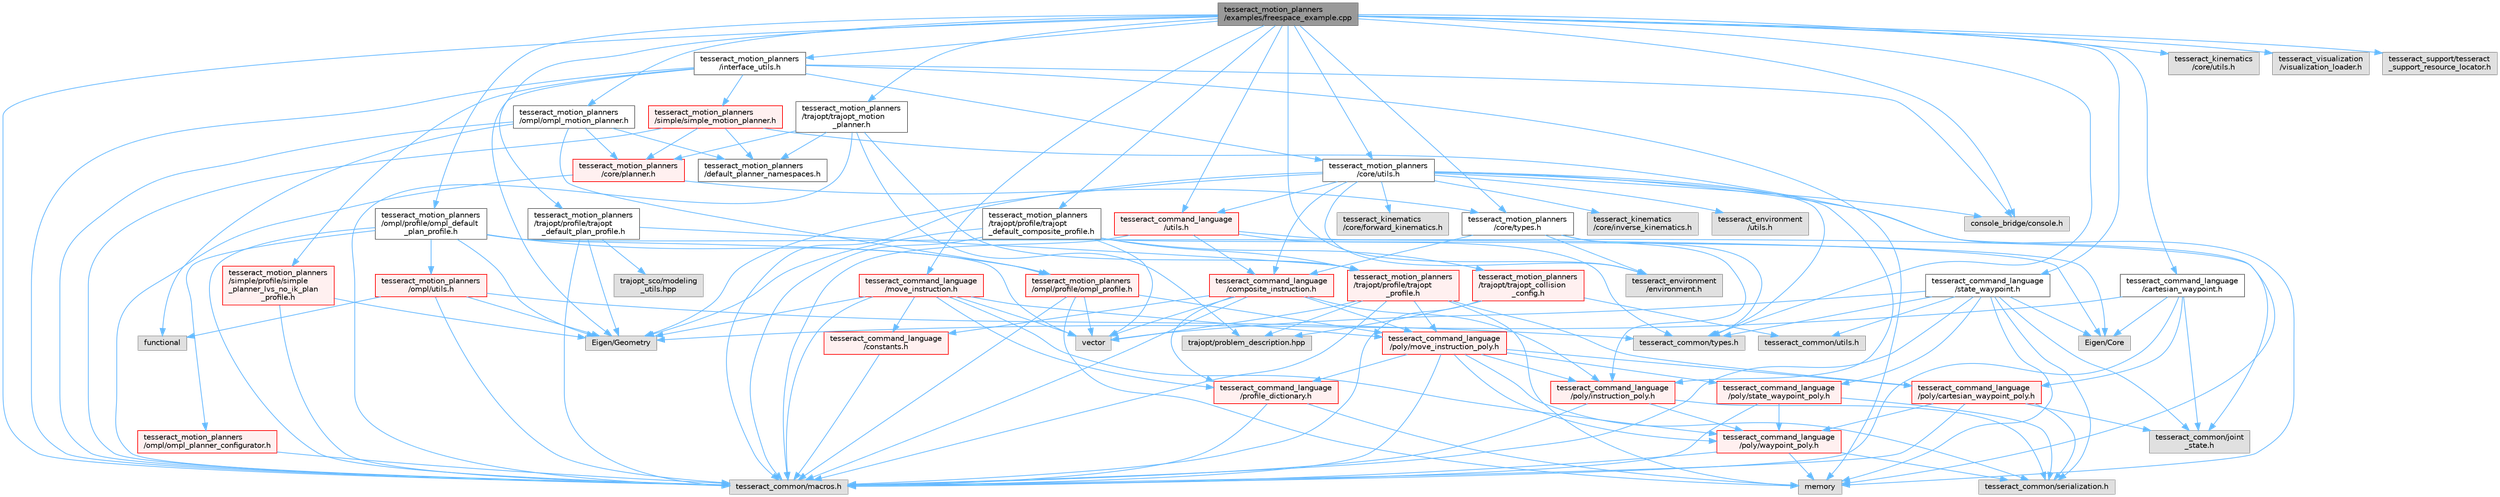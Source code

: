 digraph "tesseract_motion_planners/examples/freespace_example.cpp"
{
 // LATEX_PDF_SIZE
  bgcolor="transparent";
  edge [fontname=Helvetica,fontsize=10,labelfontname=Helvetica,labelfontsize=10];
  node [fontname=Helvetica,fontsize=10,shape=box,height=0.2,width=0.4];
  Node1 [label="tesseract_motion_planners\l/examples/freespace_example.cpp",height=0.2,width=0.4,color="gray40", fillcolor="grey60", style="filled", fontcolor="black",tooltip="Freespace motion planning example."];
  Node1 -> Node2 [color="steelblue1",style="solid"];
  Node2 [label="tesseract_common/macros.h",height=0.2,width=0.4,color="grey60", fillcolor="#E0E0E0", style="filled",tooltip=" "];
  Node1 -> Node3 [color="steelblue1",style="solid"];
  Node3 [label="console_bridge/console.h",height=0.2,width=0.4,color="grey60", fillcolor="#E0E0E0", style="filled",tooltip=" "];
  Node1 -> Node4 [color="steelblue1",style="solid"];
  Node4 [label="tesseract_common/types.h",height=0.2,width=0.4,color="grey60", fillcolor="#E0E0E0", style="filled",tooltip=" "];
  Node1 -> Node5 [color="steelblue1",style="solid"];
  Node5 [label="tesseract_kinematics\l/core/utils.h",height=0.2,width=0.4,color="grey60", fillcolor="#E0E0E0", style="filled",tooltip=" "];
  Node1 -> Node6 [color="steelblue1",style="solid"];
  Node6 [label="tesseract_environment\l/environment.h",height=0.2,width=0.4,color="grey60", fillcolor="#E0E0E0", style="filled",tooltip=" "];
  Node1 -> Node7 [color="steelblue1",style="solid"];
  Node7 [label="tesseract_motion_planners\l/ompl/profile/ompl_default\l_plan_profile.h",height=0.2,width=0.4,color="grey40", fillcolor="white", style="filled",URL="$d8/d16/ompl__default__plan__profile_8h.html",tooltip="Tesseract OMPL default plan profile."];
  Node7 -> Node2 [color="steelblue1",style="solid"];
  Node7 -> Node8 [color="steelblue1",style="solid"];
  Node8 [label="vector",height=0.2,width=0.4,color="grey60", fillcolor="#E0E0E0", style="filled",tooltip=" "];
  Node7 -> Node9 [color="steelblue1",style="solid"];
  Node9 [label="Eigen/Geometry",height=0.2,width=0.4,color="grey60", fillcolor="#E0E0E0", style="filled",tooltip=" "];
  Node7 -> Node10 [color="steelblue1",style="solid"];
  Node10 [label="Eigen/Core",height=0.2,width=0.4,color="grey60", fillcolor="#E0E0E0", style="filled",tooltip=" "];
  Node7 -> Node11 [color="steelblue1",style="solid"];
  Node11 [label="tesseract_motion_planners\l/ompl/utils.h",height=0.2,width=0.4,color="red", fillcolor="#FFF0F0", style="filled",URL="$d1/d13/tesseract__motion__planners_2ompl_2include_2tesseract__motion__planners_2ompl_2utils_8h.html",tooltip="Tesseract OMPL planner utility functions."];
  Node11 -> Node2 [color="steelblue1",style="solid"];
  Node11 -> Node9 [color="steelblue1",style="solid"];
  Node11 -> Node14 [color="steelblue1",style="solid"];
  Node14 [label="functional",height=0.2,width=0.4,color="grey60", fillcolor="#E0E0E0", style="filled",tooltip=" "];
  Node11 -> Node4 [color="steelblue1",style="solid"];
  Node7 -> Node20 [color="steelblue1",style="solid"];
  Node20 [label="tesseract_motion_planners\l/ompl/ompl_planner_configurator.h",height=0.2,width=0.4,color="red", fillcolor="#FFF0F0", style="filled",URL="$de/d1e/ompl__planner__configurator_8h.html",tooltip="Tesseract OMPL planner configurator."];
  Node20 -> Node2 [color="steelblue1",style="solid"];
  Node7 -> Node26 [color="steelblue1",style="solid"];
  Node26 [label="tesseract_motion_planners\l/ompl/profile/ompl_profile.h",height=0.2,width=0.4,color="red", fillcolor="#FFF0F0", style="filled",URL="$d5/d9f/ompl__profile_8h.html",tooltip="Tesseract OMPL profile."];
  Node26 -> Node2 [color="steelblue1",style="solid"];
  Node26 -> Node8 [color="steelblue1",style="solid"];
  Node26 -> Node27 [color="steelblue1",style="solid"];
  Node27 [label="memory",height=0.2,width=0.4,color="grey60", fillcolor="#E0E0E0", style="filled",tooltip=" "];
  Node26 -> Node28 [color="steelblue1",style="solid"];
  Node28 [label="tesseract_command_language\l/poly/move_instruction_poly.h",height=0.2,width=0.4,color="red", fillcolor="#FFF0F0", style="filled",URL="$dc/df1/move__instruction__poly_8h.html",tooltip="The move instruction interface."];
  Node28 -> Node2 [color="steelblue1",style="solid"];
  Node28 -> Node34 [color="steelblue1",style="solid"];
  Node34 [label="tesseract_command_language\l/poly/instruction_poly.h",height=0.2,width=0.4,color="red", fillcolor="#FFF0F0", style="filled",URL="$d1/db1/instruction__poly_8h.html",tooltip=" "];
  Node34 -> Node2 [color="steelblue1",style="solid"];
  Node34 -> Node35 [color="steelblue1",style="solid"];
  Node35 [label="tesseract_command_language\l/poly/waypoint_poly.h",height=0.2,width=0.4,color="red", fillcolor="#FFF0F0", style="filled",URL="$d3/dc4/waypoint__poly_8h.html",tooltip=" "];
  Node35 -> Node2 [color="steelblue1",style="solid"];
  Node35 -> Node27 [color="steelblue1",style="solid"];
  Node35 -> Node37 [color="steelblue1",style="solid"];
  Node37 [label="tesseract_common/serialization.h",height=0.2,width=0.4,color="grey60", fillcolor="#E0E0E0", style="filled",tooltip=" "];
  Node34 -> Node37 [color="steelblue1",style="solid"];
  Node28 -> Node39 [color="steelblue1",style="solid"];
  Node39 [label="tesseract_command_language\l/poly/cartesian_waypoint_poly.h",height=0.2,width=0.4,color="red", fillcolor="#FFF0F0", style="filled",URL="$d7/df9/cartesian__waypoint__poly_8h.html",tooltip="The cartesian waypoint interface."];
  Node39 -> Node2 [color="steelblue1",style="solid"];
  Node39 -> Node35 [color="steelblue1",style="solid"];
  Node39 -> Node40 [color="steelblue1",style="solid"];
  Node40 [label="tesseract_common/joint\l_state.h",height=0.2,width=0.4,color="grey60", fillcolor="#E0E0E0", style="filled",tooltip=" "];
  Node39 -> Node37 [color="steelblue1",style="solid"];
  Node28 -> Node42 [color="steelblue1",style="solid"];
  Node42 [label="tesseract_command_language\l/poly/state_waypoint_poly.h",height=0.2,width=0.4,color="red", fillcolor="#FFF0F0", style="filled",URL="$d7/d22/state__waypoint__poly_8h.html",tooltip="The state waypoint interface."];
  Node42 -> Node2 [color="steelblue1",style="solid"];
  Node42 -> Node35 [color="steelblue1",style="solid"];
  Node42 -> Node37 [color="steelblue1",style="solid"];
  Node28 -> Node35 [color="steelblue1",style="solid"];
  Node28 -> Node43 [color="steelblue1",style="solid"];
  Node43 [label="tesseract_command_language\l/profile_dictionary.h",height=0.2,width=0.4,color="red", fillcolor="#FFF0F0", style="filled",URL="$dd/dd6/profile__dictionary_8h.html",tooltip="This is a profile dictionary for storing all profiles."];
  Node43 -> Node2 [color="steelblue1",style="solid"];
  Node43 -> Node27 [color="steelblue1",style="solid"];
  Node28 -> Node37 [color="steelblue1",style="solid"];
  Node1 -> Node50 [color="steelblue1",style="solid"];
  Node50 [label="tesseract_motion_planners\l/ompl/ompl_motion_planner.h",height=0.2,width=0.4,color="grey40", fillcolor="white", style="filled",URL="$d2/dec/ompl__motion__planner_8h.html",tooltip="Tesseract OMPL motion planner."];
  Node50 -> Node2 [color="steelblue1",style="solid"];
  Node50 -> Node14 [color="steelblue1",style="solid"];
  Node50 -> Node51 [color="steelblue1",style="solid"];
  Node51 [label="tesseract_motion_planners\l/default_planner_namespaces.h",height=0.2,width=0.4,color="grey40", fillcolor="white", style="filled",URL="$de/d3a/default__planner__namespaces_8h.html",tooltip="A collection of motion planner profile namespaces."];
  Node50 -> Node52 [color="steelblue1",style="solid"];
  Node52 [label="tesseract_motion_planners\l/core/planner.h",height=0.2,width=0.4,color="red", fillcolor="#FFF0F0", style="filled",URL="$d7/d8c/planner_8h.html",tooltip="Planner Interface Class."];
  Node52 -> Node2 [color="steelblue1",style="solid"];
  Node52 -> Node53 [color="steelblue1",style="solid"];
  Node53 [label="tesseract_motion_planners\l/core/types.h",height=0.2,width=0.4,color="grey40", fillcolor="white", style="filled",URL="$d1/d6d/tesseract__motion__planners_2core_2include_2tesseract__motion__planners_2core_2types_8h.html",tooltip=" "];
  Node53 -> Node6 [color="steelblue1",style="solid"];
  Node53 -> Node4 [color="steelblue1",style="solid"];
  Node53 -> Node34 [color="steelblue1",style="solid"];
  Node53 -> Node54 [color="steelblue1",style="solid"];
  Node54 [label="tesseract_command_language\l/composite_instruction.h",height=0.2,width=0.4,color="red", fillcolor="#FFF0F0", style="filled",URL="$d5/df7/composite__instruction_8h.html",tooltip=" "];
  Node54 -> Node2 [color="steelblue1",style="solid"];
  Node54 -> Node8 [color="steelblue1",style="solid"];
  Node54 -> Node34 [color="steelblue1",style="solid"];
  Node54 -> Node28 [color="steelblue1",style="solid"];
  Node54 -> Node55 [color="steelblue1",style="solid"];
  Node55 [label="tesseract_command_language\l/constants.h",height=0.2,width=0.4,color="red", fillcolor="#FFF0F0", style="filled",URL="$d2/d6f/constants_8h.html",tooltip="Containst Tesseract Command Language constants."];
  Node55 -> Node2 [color="steelblue1",style="solid"];
  Node54 -> Node43 [color="steelblue1",style="solid"];
  Node50 -> Node26 [color="steelblue1",style="solid"];
  Node1 -> Node57 [color="steelblue1",style="solid"];
  Node57 [label="tesseract_motion_planners\l/trajopt/trajopt_motion\l_planner.h",height=0.2,width=0.4,color="grey40", fillcolor="white", style="filled",URL="$d0/ddc/trajopt__motion__planner_8h.html",tooltip=" "];
  Node57 -> Node2 [color="steelblue1",style="solid"];
  Node57 -> Node58 [color="steelblue1",style="solid"];
  Node58 [label="trajopt/problem_description.hpp",height=0.2,width=0.4,color="grey60", fillcolor="#E0E0E0", style="filled",tooltip=" "];
  Node57 -> Node51 [color="steelblue1",style="solid"];
  Node57 -> Node52 [color="steelblue1",style="solid"];
  Node57 -> Node59 [color="steelblue1",style="solid"];
  Node59 [label="tesseract_motion_planners\l/trajopt/profile/trajopt\l_profile.h",height=0.2,width=0.4,color="red", fillcolor="#FFF0F0", style="filled",URL="$d4/d0d/trajopt__profile_8h.html",tooltip=" "];
  Node59 -> Node2 [color="steelblue1",style="solid"];
  Node59 -> Node58 [color="steelblue1",style="solid"];
  Node59 -> Node8 [color="steelblue1",style="solid"];
  Node59 -> Node27 [color="steelblue1",style="solid"];
  Node59 -> Node28 [color="steelblue1",style="solid"];
  Node59 -> Node39 [color="steelblue1",style="solid"];
  Node1 -> Node60 [color="steelblue1",style="solid"];
  Node60 [label="tesseract_motion_planners\l/trajopt/profile/trajopt\l_default_plan_profile.h",height=0.2,width=0.4,color="grey40", fillcolor="white", style="filled",URL="$d9/da2/trajopt__default__plan__profile_8h.html",tooltip=" "];
  Node60 -> Node2 [color="steelblue1",style="solid"];
  Node60 -> Node61 [color="steelblue1",style="solid"];
  Node61 [label="trajopt_sco/modeling\l_utils.hpp",height=0.2,width=0.4,color="grey60", fillcolor="#E0E0E0", style="filled",tooltip=" "];
  Node60 -> Node9 [color="steelblue1",style="solid"];
  Node60 -> Node59 [color="steelblue1",style="solid"];
  Node1 -> Node62 [color="steelblue1",style="solid"];
  Node62 [label="tesseract_motion_planners\l/trajopt/profile/trajopt\l_default_composite_profile.h",height=0.2,width=0.4,color="grey40", fillcolor="white", style="filled",URL="$d8/d8f/trajopt__default__composite__profile_8h.html",tooltip=" "];
  Node62 -> Node2 [color="steelblue1",style="solid"];
  Node62 -> Node8 [color="steelblue1",style="solid"];
  Node62 -> Node9 [color="steelblue1",style="solid"];
  Node62 -> Node10 [color="steelblue1",style="solid"];
  Node62 -> Node63 [color="steelblue1",style="solid"];
  Node63 [label="tesseract_motion_planners\l/trajopt/trajopt_collision\l_config.h",height=0.2,width=0.4,color="red", fillcolor="#FFF0F0", style="filled",URL="$d5/d5d/trajopt__collision__config_8h.html",tooltip="TrajOpt collision configuration settings."];
  Node63 -> Node2 [color="steelblue1",style="solid"];
  Node63 -> Node58 [color="steelblue1",style="solid"];
  Node63 -> Node65 [color="steelblue1",style="solid"];
  Node65 [label="tesseract_common/utils.h",height=0.2,width=0.4,color="grey60", fillcolor="#E0E0E0", style="filled",tooltip=" "];
  Node62 -> Node59 [color="steelblue1",style="solid"];
  Node1 -> Node53 [color="steelblue1",style="solid"];
  Node1 -> Node66 [color="steelblue1",style="solid"];
  Node66 [label="tesseract_motion_planners\l/core/utils.h",height=0.2,width=0.4,color="grey40", fillcolor="white", style="filled",URL="$d9/d8b/tesseract__motion__planners_2core_2include_2tesseract__motion__planners_2core_2utils_8h.html",tooltip="Planner utility functions."];
  Node66 -> Node2 [color="steelblue1",style="solid"];
  Node66 -> Node9 [color="steelblue1",style="solid"];
  Node66 -> Node27 [color="steelblue1",style="solid"];
  Node66 -> Node3 [color="steelblue1",style="solid"];
  Node66 -> Node6 [color="steelblue1",style="solid"];
  Node66 -> Node67 [color="steelblue1",style="solid"];
  Node67 [label="tesseract_environment\l/utils.h",height=0.2,width=0.4,color="grey60", fillcolor="#E0E0E0", style="filled",tooltip=" "];
  Node66 -> Node68 [color="steelblue1",style="solid"];
  Node68 [label="tesseract_kinematics\l/core/forward_kinematics.h",height=0.2,width=0.4,color="grey60", fillcolor="#E0E0E0", style="filled",tooltip=" "];
  Node66 -> Node69 [color="steelblue1",style="solid"];
  Node69 [label="tesseract_kinematics\l/core/inverse_kinematics.h",height=0.2,width=0.4,color="grey60", fillcolor="#E0E0E0", style="filled",tooltip=" "];
  Node66 -> Node34 [color="steelblue1",style="solid"];
  Node66 -> Node54 [color="steelblue1",style="solid"];
  Node66 -> Node70 [color="steelblue1",style="solid"];
  Node70 [label="tesseract_command_language\l/utils.h",height=0.2,width=0.4,color="red", fillcolor="#FFF0F0", style="filled",URL="$d6/d75/tesseract__command__language_2include_2tesseract__command__language_2utils_8h.html",tooltip=" "];
  Node70 -> Node2 [color="steelblue1",style="solid"];
  Node70 -> Node54 [color="steelblue1",style="solid"];
  Node70 -> Node40 [color="steelblue1",style="solid"];
  Node70 -> Node4 [color="steelblue1",style="solid"];
  Node66 -> Node4 [color="steelblue1",style="solid"];
  Node1 -> Node72 [color="steelblue1",style="solid"];
  Node72 [label="tesseract_motion_planners\l/interface_utils.h",height=0.2,width=0.4,color="grey40", fillcolor="white", style="filled",URL="$d8/df9/interface__utils_8h.html",tooltip=" "];
  Node72 -> Node2 [color="steelblue1",style="solid"];
  Node72 -> Node9 [color="steelblue1",style="solid"];
  Node72 -> Node27 [color="steelblue1",style="solid"];
  Node72 -> Node3 [color="steelblue1",style="solid"];
  Node72 -> Node66 [color="steelblue1",style="solid"];
  Node72 -> Node73 [color="steelblue1",style="solid"];
  Node73 [label="tesseract_motion_planners\l/simple/simple_motion_planner.h",height=0.2,width=0.4,color="red", fillcolor="#FFF0F0", style="filled",URL="$de/dd7/simple__motion__planner_8h.html",tooltip="The simple planner is meant to be a tool for assigning values to the seed. The planner simply loops o..."];
  Node73 -> Node2 [color="steelblue1",style="solid"];
  Node73 -> Node27 [color="steelblue1",style="solid"];
  Node73 -> Node51 [color="steelblue1",style="solid"];
  Node73 -> Node52 [color="steelblue1",style="solid"];
  Node72 -> Node75 [color="steelblue1",style="solid"];
  Node75 [label="tesseract_motion_planners\l/simple/profile/simple\l_planner_lvs_no_ik_plan\l_profile.h",height=0.2,width=0.4,color="red", fillcolor="#FFF0F0", style="filled",URL="$d4/d1d/simple__planner__lvs__no__ik__plan__profile_8h.html",tooltip="This does not use inverse kinematics."];
  Node75 -> Node2 [color="steelblue1",style="solid"];
  Node75 -> Node9 [color="steelblue1",style="solid"];
  Node1 -> Node76 [color="steelblue1",style="solid"];
  Node76 [label="tesseract_visualization\l/visualization_loader.h",height=0.2,width=0.4,color="grey60", fillcolor="#E0E0E0", style="filled",tooltip=" "];
  Node1 -> Node77 [color="steelblue1",style="solid"];
  Node77 [label="tesseract_command_language\l/state_waypoint.h",height=0.2,width=0.4,color="grey40", fillcolor="white", style="filled",URL="$d1/d10/state__waypoint_8h.html",tooltip=" "];
  Node77 -> Node2 [color="steelblue1",style="solid"];
  Node77 -> Node10 [color="steelblue1",style="solid"];
  Node77 -> Node27 [color="steelblue1",style="solid"];
  Node77 -> Node8 [color="steelblue1",style="solid"];
  Node77 -> Node42 [color="steelblue1",style="solid"];
  Node77 -> Node40 [color="steelblue1",style="solid"];
  Node77 -> Node65 [color="steelblue1",style="solid"];
  Node77 -> Node4 [color="steelblue1",style="solid"];
  Node77 -> Node37 [color="steelblue1",style="solid"];
  Node1 -> Node78 [color="steelblue1",style="solid"];
  Node78 [label="tesseract_command_language\l/cartesian_waypoint.h",height=0.2,width=0.4,color="grey40", fillcolor="white", style="filled",URL="$d3/d18/cartesian__waypoint_8h.html",tooltip=" "];
  Node78 -> Node2 [color="steelblue1",style="solid"];
  Node78 -> Node10 [color="steelblue1",style="solid"];
  Node78 -> Node9 [color="steelblue1",style="solid"];
  Node78 -> Node39 [color="steelblue1",style="solid"];
  Node78 -> Node40 [color="steelblue1",style="solid"];
  Node1 -> Node79 [color="steelblue1",style="solid"];
  Node79 [label="tesseract_command_language\l/move_instruction.h",height=0.2,width=0.4,color="red", fillcolor="#FFF0F0", style="filled",URL="$da/d74/move__instruction_8h.html",tooltip=" "];
  Node79 -> Node2 [color="steelblue1",style="solid"];
  Node79 -> Node8 [color="steelblue1",style="solid"];
  Node79 -> Node9 [color="steelblue1",style="solid"];
  Node79 -> Node28 [color="steelblue1",style="solid"];
  Node79 -> Node35 [color="steelblue1",style="solid"];
  Node79 -> Node55 [color="steelblue1",style="solid"];
  Node79 -> Node43 [color="steelblue1",style="solid"];
  Node1 -> Node70 [color="steelblue1",style="solid"];
  Node1 -> Node80 [color="steelblue1",style="solid"];
  Node80 [label="tesseract_support/tesseract\l_support_resource_locator.h",height=0.2,width=0.4,color="grey60", fillcolor="#E0E0E0", style="filled",tooltip=" "];
}
